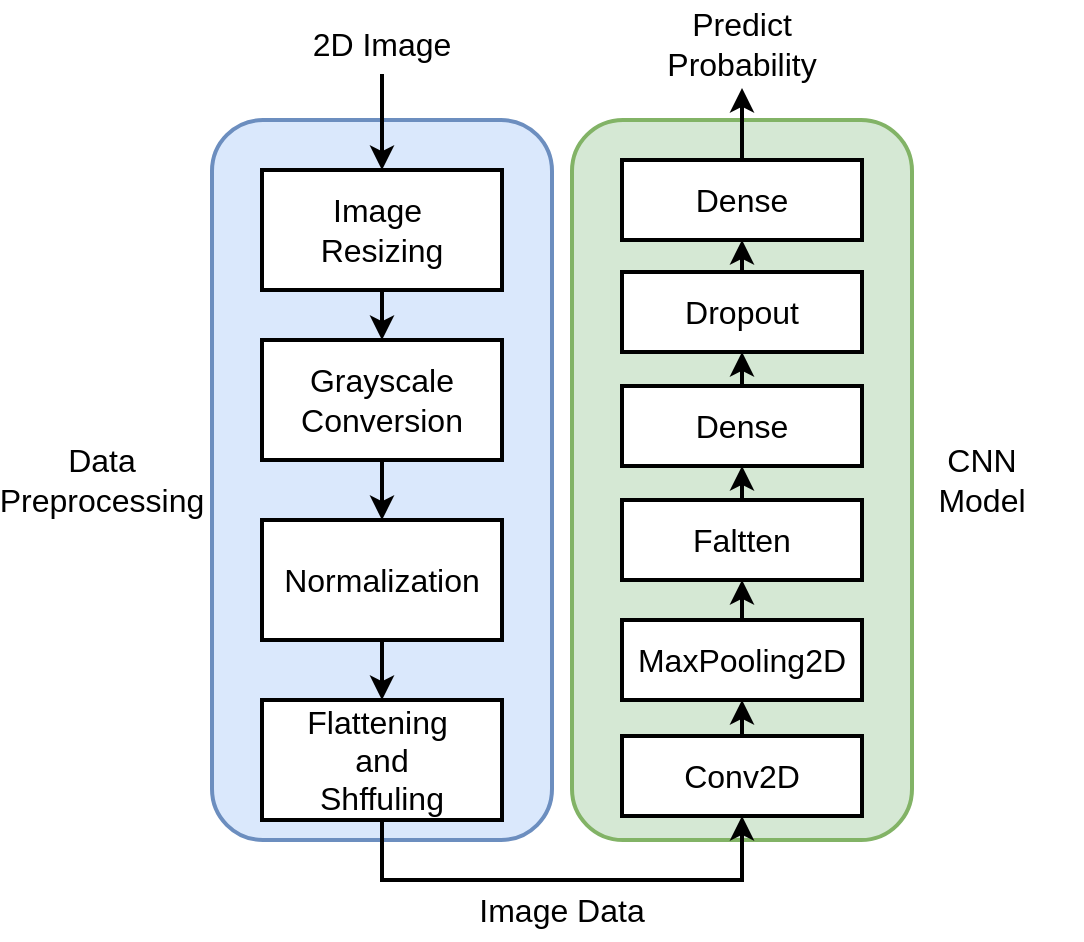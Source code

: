 <mxfile version="24.2.7" type="device">
  <diagram id="C5RBs43oDa-KdzZeNtuy" name="Page-1">
    <mxGraphModel dx="1766" dy="523" grid="1" gridSize="10" guides="1" tooltips="1" connect="1" arrows="1" fold="1" page="1" pageScale="1" pageWidth="827" pageHeight="1169" math="0" shadow="0">
      <root>
        <mxCell id="WIyWlLk6GJQsqaUBKTNV-0" />
        <mxCell id="WIyWlLk6GJQsqaUBKTNV-1" parent="WIyWlLk6GJQsqaUBKTNV-0" />
        <mxCell id="e_wXpyRoVg9-2sRk1f8f-16" value="" style="rounded=1;whiteSpace=wrap;html=1;strokeWidth=2;fillColor=#d5e8d4;strokeColor=#82b366;" vertex="1" parent="WIyWlLk6GJQsqaUBKTNV-1">
          <mxGeometry x="225" y="280" width="170" height="360" as="geometry" />
        </mxCell>
        <mxCell id="e_wXpyRoVg9-2sRk1f8f-11" value="" style="rounded=1;whiteSpace=wrap;html=1;strokeWidth=2;fillColor=#dae8fc;strokeColor=#6c8ebf;" vertex="1" parent="WIyWlLk6GJQsqaUBKTNV-1">
          <mxGeometry x="45" y="280" width="170" height="360" as="geometry" />
        </mxCell>
        <mxCell id="e_wXpyRoVg9-2sRk1f8f-6" style="edgeStyle=orthogonalEdgeStyle;rounded=0;orthogonalLoop=1;jettySize=auto;html=1;exitX=0.5;exitY=1;exitDx=0;exitDy=0;entryX=0.5;entryY=0;entryDx=0;entryDy=0;strokeWidth=2;" edge="1" parent="WIyWlLk6GJQsqaUBKTNV-1" source="e_wXpyRoVg9-2sRk1f8f-0" target="e_wXpyRoVg9-2sRk1f8f-1">
          <mxGeometry relative="1" as="geometry" />
        </mxCell>
        <mxCell id="e_wXpyRoVg9-2sRk1f8f-0" value="&lt;font style=&quot;font-size: 16px;&quot;&gt;2D Image&lt;/font&gt;" style="text;html=1;align=center;verticalAlign=middle;whiteSpace=wrap;rounded=0;" vertex="1" parent="WIyWlLk6GJQsqaUBKTNV-1">
          <mxGeometry x="80" y="227" width="100" height="30" as="geometry" />
        </mxCell>
        <mxCell id="e_wXpyRoVg9-2sRk1f8f-8" style="edgeStyle=orthogonalEdgeStyle;rounded=0;orthogonalLoop=1;jettySize=auto;html=1;exitX=0.5;exitY=1;exitDx=0;exitDy=0;entryX=0.5;entryY=0;entryDx=0;entryDy=0;strokeWidth=2;" edge="1" parent="WIyWlLk6GJQsqaUBKTNV-1" source="e_wXpyRoVg9-2sRk1f8f-1" target="e_wXpyRoVg9-2sRk1f8f-3">
          <mxGeometry relative="1" as="geometry" />
        </mxCell>
        <mxCell id="e_wXpyRoVg9-2sRk1f8f-1" value="&lt;font style=&quot;font-size: 16px;&quot;&gt;Image&amp;nbsp;&lt;/font&gt;&lt;div&gt;&lt;font style=&quot;font-size: 16px;&quot;&gt;Resizing&lt;/font&gt;&lt;/div&gt;" style="rounded=0;whiteSpace=wrap;html=1;strokeWidth=2;" vertex="1" parent="WIyWlLk6GJQsqaUBKTNV-1">
          <mxGeometry x="70" y="305" width="120" height="60" as="geometry" />
        </mxCell>
        <mxCell id="e_wXpyRoVg9-2sRk1f8f-9" style="edgeStyle=orthogonalEdgeStyle;rounded=0;orthogonalLoop=1;jettySize=auto;html=1;exitX=0.5;exitY=1;exitDx=0;exitDy=0;entryX=0.5;entryY=0;entryDx=0;entryDy=0;strokeWidth=2;" edge="1" parent="WIyWlLk6GJQsqaUBKTNV-1" source="e_wXpyRoVg9-2sRk1f8f-3" target="e_wXpyRoVg9-2sRk1f8f-5">
          <mxGeometry relative="1" as="geometry" />
        </mxCell>
        <mxCell id="e_wXpyRoVg9-2sRk1f8f-3" value="&lt;font style=&quot;font-size: 16px;&quot;&gt;Grayscale&lt;/font&gt;&lt;div&gt;&lt;font style=&quot;font-size: 16px;&quot;&gt;Conversion&lt;/font&gt;&lt;/div&gt;" style="rounded=0;whiteSpace=wrap;html=1;strokeWidth=2;" vertex="1" parent="WIyWlLk6GJQsqaUBKTNV-1">
          <mxGeometry x="70" y="390" width="120" height="60" as="geometry" />
        </mxCell>
        <mxCell id="e_wXpyRoVg9-2sRk1f8f-10" style="edgeStyle=orthogonalEdgeStyle;rounded=0;orthogonalLoop=1;jettySize=auto;html=1;exitX=0.5;exitY=1;exitDx=0;exitDy=0;entryX=0.5;entryY=0;entryDx=0;entryDy=0;strokeWidth=2;" edge="1" parent="WIyWlLk6GJQsqaUBKTNV-1" source="e_wXpyRoVg9-2sRk1f8f-5" target="e_wXpyRoVg9-2sRk1f8f-7">
          <mxGeometry relative="1" as="geometry" />
        </mxCell>
        <mxCell id="e_wXpyRoVg9-2sRk1f8f-5" value="&lt;span style=&quot;font-size: 16px;&quot;&gt;Normalization&lt;/span&gt;" style="rounded=0;whiteSpace=wrap;html=1;strokeWidth=2;" vertex="1" parent="WIyWlLk6GJQsqaUBKTNV-1">
          <mxGeometry x="70" y="480" width="120" height="60" as="geometry" />
        </mxCell>
        <mxCell id="e_wXpyRoVg9-2sRk1f8f-17" style="edgeStyle=orthogonalEdgeStyle;rounded=0;orthogonalLoop=1;jettySize=auto;html=1;exitX=0.5;exitY=1;exitDx=0;exitDy=0;entryX=0.5;entryY=1;entryDx=0;entryDy=0;strokeWidth=2;" edge="1" parent="WIyWlLk6GJQsqaUBKTNV-1" source="e_wXpyRoVg9-2sRk1f8f-7" target="e_wXpyRoVg9-2sRk1f8f-12">
          <mxGeometry relative="1" as="geometry">
            <Array as="points">
              <mxPoint x="130" y="660" />
              <mxPoint x="310" y="660" />
            </Array>
          </mxGeometry>
        </mxCell>
        <mxCell id="e_wXpyRoVg9-2sRk1f8f-7" value="&lt;span style=&quot;font-size: 16px;&quot;&gt;Flattening&amp;nbsp;&lt;/span&gt;&lt;div&gt;&lt;span style=&quot;font-size: 16px;&quot;&gt;and&lt;/span&gt;&lt;/div&gt;&lt;div&gt;&lt;span style=&quot;font-size: 16px;&quot;&gt;Shffuling&lt;/span&gt;&lt;/div&gt;" style="rounded=0;whiteSpace=wrap;html=1;strokeWidth=2;" vertex="1" parent="WIyWlLk6GJQsqaUBKTNV-1">
          <mxGeometry x="70" y="570" width="120" height="60" as="geometry" />
        </mxCell>
        <mxCell id="e_wXpyRoVg9-2sRk1f8f-34" style="edgeStyle=orthogonalEdgeStyle;rounded=0;orthogonalLoop=1;jettySize=auto;html=1;exitX=0.5;exitY=0;exitDx=0;exitDy=0;entryX=0.5;entryY=1;entryDx=0;entryDy=0;strokeWidth=2;" edge="1" parent="WIyWlLk6GJQsqaUBKTNV-1" source="e_wXpyRoVg9-2sRk1f8f-12" target="e_wXpyRoVg9-2sRk1f8f-28">
          <mxGeometry relative="1" as="geometry" />
        </mxCell>
        <mxCell id="e_wXpyRoVg9-2sRk1f8f-12" value="&lt;span style=&quot;font-size: 16px;&quot;&gt;Conv2D&lt;/span&gt;" style="rounded=0;whiteSpace=wrap;html=1;strokeWidth=2;" vertex="1" parent="WIyWlLk6GJQsqaUBKTNV-1">
          <mxGeometry x="250" y="588" width="120" height="40" as="geometry" />
        </mxCell>
        <mxCell id="e_wXpyRoVg9-2sRk1f8f-19" value="&lt;font style=&quot;font-size: 16px;&quot;&gt;Image Data&lt;/font&gt;" style="text;html=1;align=center;verticalAlign=middle;whiteSpace=wrap;rounded=0;" vertex="1" parent="WIyWlLk6GJQsqaUBKTNV-1">
          <mxGeometry x="170" y="660" width="100" height="30" as="geometry" />
        </mxCell>
        <mxCell id="e_wXpyRoVg9-2sRk1f8f-23" value="&lt;font style=&quot;font-size: 16px;&quot;&gt;Predict Probability&lt;/font&gt;" style="text;html=1;align=center;verticalAlign=middle;whiteSpace=wrap;rounded=0;" vertex="1" parent="WIyWlLk6GJQsqaUBKTNV-1">
          <mxGeometry x="260" y="220" width="100" height="44" as="geometry" />
        </mxCell>
        <mxCell id="e_wXpyRoVg9-2sRk1f8f-26" value="&lt;font style=&quot;font-size: 16px;&quot;&gt;Data&lt;/font&gt;&lt;div&gt;&lt;font style=&quot;font-size: 16px;&quot;&gt;Preprocessing&lt;/font&gt;&lt;/div&gt;" style="text;html=1;align=center;verticalAlign=middle;whiteSpace=wrap;rounded=0;" vertex="1" parent="WIyWlLk6GJQsqaUBKTNV-1">
          <mxGeometry x="-60" y="445" width="100" height="30" as="geometry" />
        </mxCell>
        <mxCell id="e_wXpyRoVg9-2sRk1f8f-27" value="&lt;span style=&quot;font-size: 16px;&quot;&gt;CNN&lt;/span&gt;&lt;div&gt;&lt;span style=&quot;font-size: 16px;&quot;&gt;Model&lt;/span&gt;&lt;/div&gt;" style="text;html=1;align=center;verticalAlign=middle;whiteSpace=wrap;rounded=0;" vertex="1" parent="WIyWlLk6GJQsqaUBKTNV-1">
          <mxGeometry x="380" y="445" width="100" height="30" as="geometry" />
        </mxCell>
        <mxCell id="e_wXpyRoVg9-2sRk1f8f-35" style="edgeStyle=orthogonalEdgeStyle;rounded=0;orthogonalLoop=1;jettySize=auto;html=1;exitX=0.5;exitY=0;exitDx=0;exitDy=0;entryX=0.5;entryY=1;entryDx=0;entryDy=0;strokeWidth=2;" edge="1" parent="WIyWlLk6GJQsqaUBKTNV-1" source="e_wXpyRoVg9-2sRk1f8f-28" target="e_wXpyRoVg9-2sRk1f8f-29">
          <mxGeometry relative="1" as="geometry" />
        </mxCell>
        <mxCell id="e_wXpyRoVg9-2sRk1f8f-28" value="&lt;span style=&quot;font-size: 16px;&quot;&gt;MaxPooling2D&lt;/span&gt;" style="rounded=0;whiteSpace=wrap;html=1;strokeWidth=2;" vertex="1" parent="WIyWlLk6GJQsqaUBKTNV-1">
          <mxGeometry x="250" y="530" width="120" height="40" as="geometry" />
        </mxCell>
        <mxCell id="e_wXpyRoVg9-2sRk1f8f-36" style="edgeStyle=orthogonalEdgeStyle;rounded=0;orthogonalLoop=1;jettySize=auto;html=1;exitX=0.5;exitY=0;exitDx=0;exitDy=0;entryX=0.5;entryY=1;entryDx=0;entryDy=0;strokeWidth=2;" edge="1" parent="WIyWlLk6GJQsqaUBKTNV-1" source="e_wXpyRoVg9-2sRk1f8f-29" target="e_wXpyRoVg9-2sRk1f8f-30">
          <mxGeometry relative="1" as="geometry" />
        </mxCell>
        <mxCell id="e_wXpyRoVg9-2sRk1f8f-29" value="&lt;span style=&quot;font-size: 16px;&quot;&gt;Faltten&lt;/span&gt;" style="rounded=0;whiteSpace=wrap;html=1;strokeWidth=2;" vertex="1" parent="WIyWlLk6GJQsqaUBKTNV-1">
          <mxGeometry x="250" y="470" width="120" height="40" as="geometry" />
        </mxCell>
        <mxCell id="e_wXpyRoVg9-2sRk1f8f-37" style="edgeStyle=orthogonalEdgeStyle;rounded=0;orthogonalLoop=1;jettySize=auto;html=1;exitX=0.5;exitY=0;exitDx=0;exitDy=0;entryX=0.5;entryY=1;entryDx=0;entryDy=0;strokeWidth=2;" edge="1" parent="WIyWlLk6GJQsqaUBKTNV-1" source="e_wXpyRoVg9-2sRk1f8f-30" target="e_wXpyRoVg9-2sRk1f8f-31">
          <mxGeometry relative="1" as="geometry" />
        </mxCell>
        <mxCell id="e_wXpyRoVg9-2sRk1f8f-30" value="&lt;span style=&quot;font-size: 16px;&quot;&gt;Dense&lt;/span&gt;" style="rounded=0;whiteSpace=wrap;html=1;strokeWidth=2;" vertex="1" parent="WIyWlLk6GJQsqaUBKTNV-1">
          <mxGeometry x="250" y="413" width="120" height="40" as="geometry" />
        </mxCell>
        <mxCell id="e_wXpyRoVg9-2sRk1f8f-40" style="edgeStyle=orthogonalEdgeStyle;rounded=0;orthogonalLoop=1;jettySize=auto;html=1;exitX=0.5;exitY=0;exitDx=0;exitDy=0;entryX=0.5;entryY=1;entryDx=0;entryDy=0;strokeWidth=2;" edge="1" parent="WIyWlLk6GJQsqaUBKTNV-1" source="e_wXpyRoVg9-2sRk1f8f-31" target="e_wXpyRoVg9-2sRk1f8f-39">
          <mxGeometry relative="1" as="geometry" />
        </mxCell>
        <mxCell id="e_wXpyRoVg9-2sRk1f8f-31" value="&lt;span style=&quot;font-size: 16px;&quot;&gt;Dropout&lt;/span&gt;" style="rounded=0;whiteSpace=wrap;html=1;strokeWidth=2;" vertex="1" parent="WIyWlLk6GJQsqaUBKTNV-1">
          <mxGeometry x="250" y="356" width="120" height="40" as="geometry" />
        </mxCell>
        <mxCell id="e_wXpyRoVg9-2sRk1f8f-41" style="edgeStyle=orthogonalEdgeStyle;rounded=0;orthogonalLoop=1;jettySize=auto;html=1;exitX=0.5;exitY=0;exitDx=0;exitDy=0;entryX=0.5;entryY=1;entryDx=0;entryDy=0;strokeWidth=2;" edge="1" parent="WIyWlLk6GJQsqaUBKTNV-1" source="e_wXpyRoVg9-2sRk1f8f-39" target="e_wXpyRoVg9-2sRk1f8f-23">
          <mxGeometry relative="1" as="geometry" />
        </mxCell>
        <mxCell id="e_wXpyRoVg9-2sRk1f8f-39" value="&lt;span style=&quot;font-size: 16px;&quot;&gt;Dense&lt;/span&gt;" style="rounded=0;whiteSpace=wrap;html=1;strokeWidth=2;" vertex="1" parent="WIyWlLk6GJQsqaUBKTNV-1">
          <mxGeometry x="250" y="300" width="120" height="40" as="geometry" />
        </mxCell>
      </root>
    </mxGraphModel>
  </diagram>
</mxfile>
